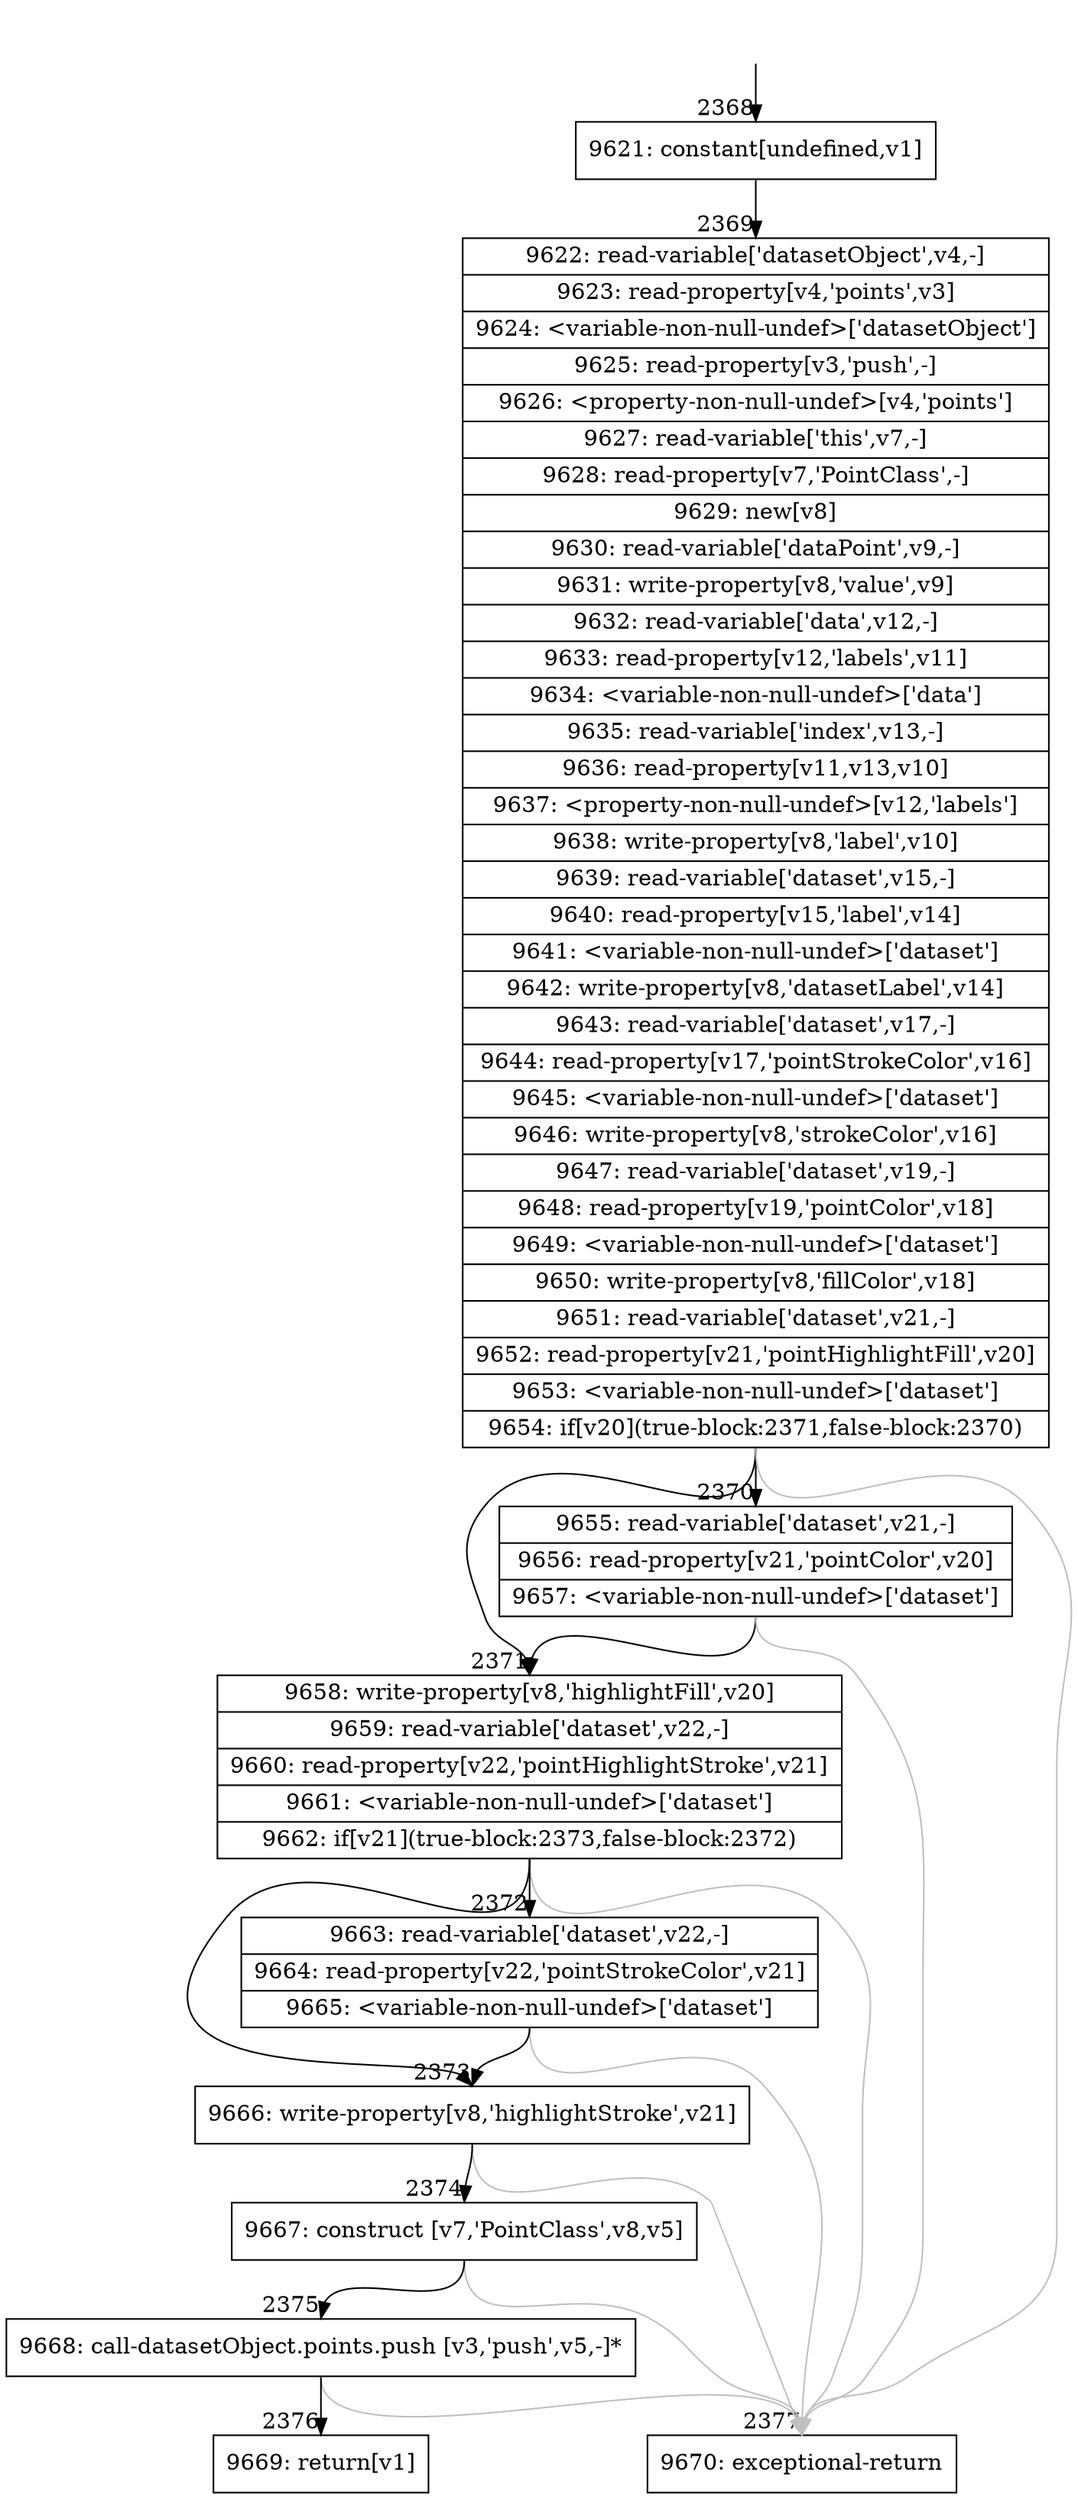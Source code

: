 digraph {
rankdir="TD"
BB_entry223[shape=none,label=""];
BB_entry223 -> BB2368 [tailport=s, headport=n, headlabel="    2368"]
BB2368 [shape=record label="{9621: constant[undefined,v1]}" ] 
BB2368 -> BB2369 [tailport=s, headport=n, headlabel="      2369"]
BB2369 [shape=record label="{9622: read-variable['datasetObject',v4,-]|9623: read-property[v4,'points',v3]|9624: \<variable-non-null-undef\>['datasetObject']|9625: read-property[v3,'push',-]|9626: \<property-non-null-undef\>[v4,'points']|9627: read-variable['this',v7,-]|9628: read-property[v7,'PointClass',-]|9629: new[v8]|9630: read-variable['dataPoint',v9,-]|9631: write-property[v8,'value',v9]|9632: read-variable['data',v12,-]|9633: read-property[v12,'labels',v11]|9634: \<variable-non-null-undef\>['data']|9635: read-variable['index',v13,-]|9636: read-property[v11,v13,v10]|9637: \<property-non-null-undef\>[v12,'labels']|9638: write-property[v8,'label',v10]|9639: read-variable['dataset',v15,-]|9640: read-property[v15,'label',v14]|9641: \<variable-non-null-undef\>['dataset']|9642: write-property[v8,'datasetLabel',v14]|9643: read-variable['dataset',v17,-]|9644: read-property[v17,'pointStrokeColor',v16]|9645: \<variable-non-null-undef\>['dataset']|9646: write-property[v8,'strokeColor',v16]|9647: read-variable['dataset',v19,-]|9648: read-property[v19,'pointColor',v18]|9649: \<variable-non-null-undef\>['dataset']|9650: write-property[v8,'fillColor',v18]|9651: read-variable['dataset',v21,-]|9652: read-property[v21,'pointHighlightFill',v20]|9653: \<variable-non-null-undef\>['dataset']|9654: if[v20](true-block:2371,false-block:2370)}" ] 
BB2369 -> BB2371 [tailport=s, headport=n, headlabel="      2371"]
BB2369 -> BB2370 [tailport=s, headport=n, headlabel="      2370"]
BB2369 -> BB2377 [tailport=s, headport=n, color=gray, headlabel="      2377"]
BB2370 [shape=record label="{9655: read-variable['dataset',v21,-]|9656: read-property[v21,'pointColor',v20]|9657: \<variable-non-null-undef\>['dataset']}" ] 
BB2370 -> BB2371 [tailport=s, headport=n]
BB2370 -> BB2377 [tailport=s, headport=n, color=gray]
BB2371 [shape=record label="{9658: write-property[v8,'highlightFill',v20]|9659: read-variable['dataset',v22,-]|9660: read-property[v22,'pointHighlightStroke',v21]|9661: \<variable-non-null-undef\>['dataset']|9662: if[v21](true-block:2373,false-block:2372)}" ] 
BB2371 -> BB2373 [tailport=s, headport=n, headlabel="      2373"]
BB2371 -> BB2372 [tailport=s, headport=n, headlabel="      2372"]
BB2371 -> BB2377 [tailport=s, headport=n, color=gray]
BB2372 [shape=record label="{9663: read-variable['dataset',v22,-]|9664: read-property[v22,'pointStrokeColor',v21]|9665: \<variable-non-null-undef\>['dataset']}" ] 
BB2372 -> BB2373 [tailport=s, headport=n]
BB2372 -> BB2377 [tailport=s, headport=n, color=gray]
BB2373 [shape=record label="{9666: write-property[v8,'highlightStroke',v21]}" ] 
BB2373 -> BB2374 [tailport=s, headport=n, headlabel="      2374"]
BB2373 -> BB2377 [tailport=s, headport=n, color=gray]
BB2374 [shape=record label="{9667: construct [v7,'PointClass',v8,v5]}" ] 
BB2374 -> BB2375 [tailport=s, headport=n, headlabel="      2375"]
BB2374 -> BB2377 [tailport=s, headport=n, color=gray]
BB2375 [shape=record label="{9668: call-datasetObject.points.push [v3,'push',v5,-]*}" ] 
BB2375 -> BB2376 [tailport=s, headport=n, headlabel="      2376"]
BB2375 -> BB2377 [tailport=s, headport=n, color=gray]
BB2376 [shape=record label="{9669: return[v1]}" ] 
BB2377 [shape=record label="{9670: exceptional-return}" ] 
//#$~ 2624
}
